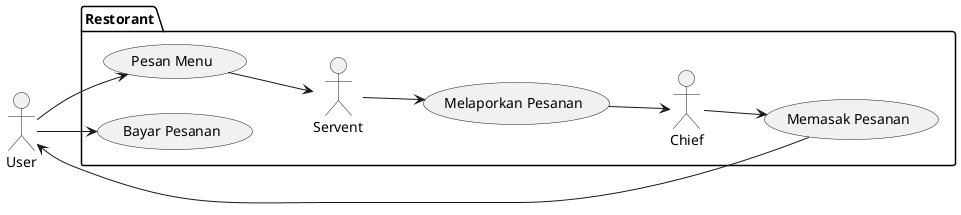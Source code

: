 @startuml pert2
left to right direction

actor User as user
package Restorant {
    actor Servent as serv
    actor Chief as chief
    
}

package Restorant {
    usecase "Pesan Menu" as U1
    usecase "Bayar Pesanan" as U2
    usecase "Melaporkan Pesanan" as U3
    usecase "Memasak Pesanan" as U4
}

user --> U1 
U1 --> serv
serv --> U3
U3 --> chief
chief --> U4
U4 --> user
user --> U2

@enduml